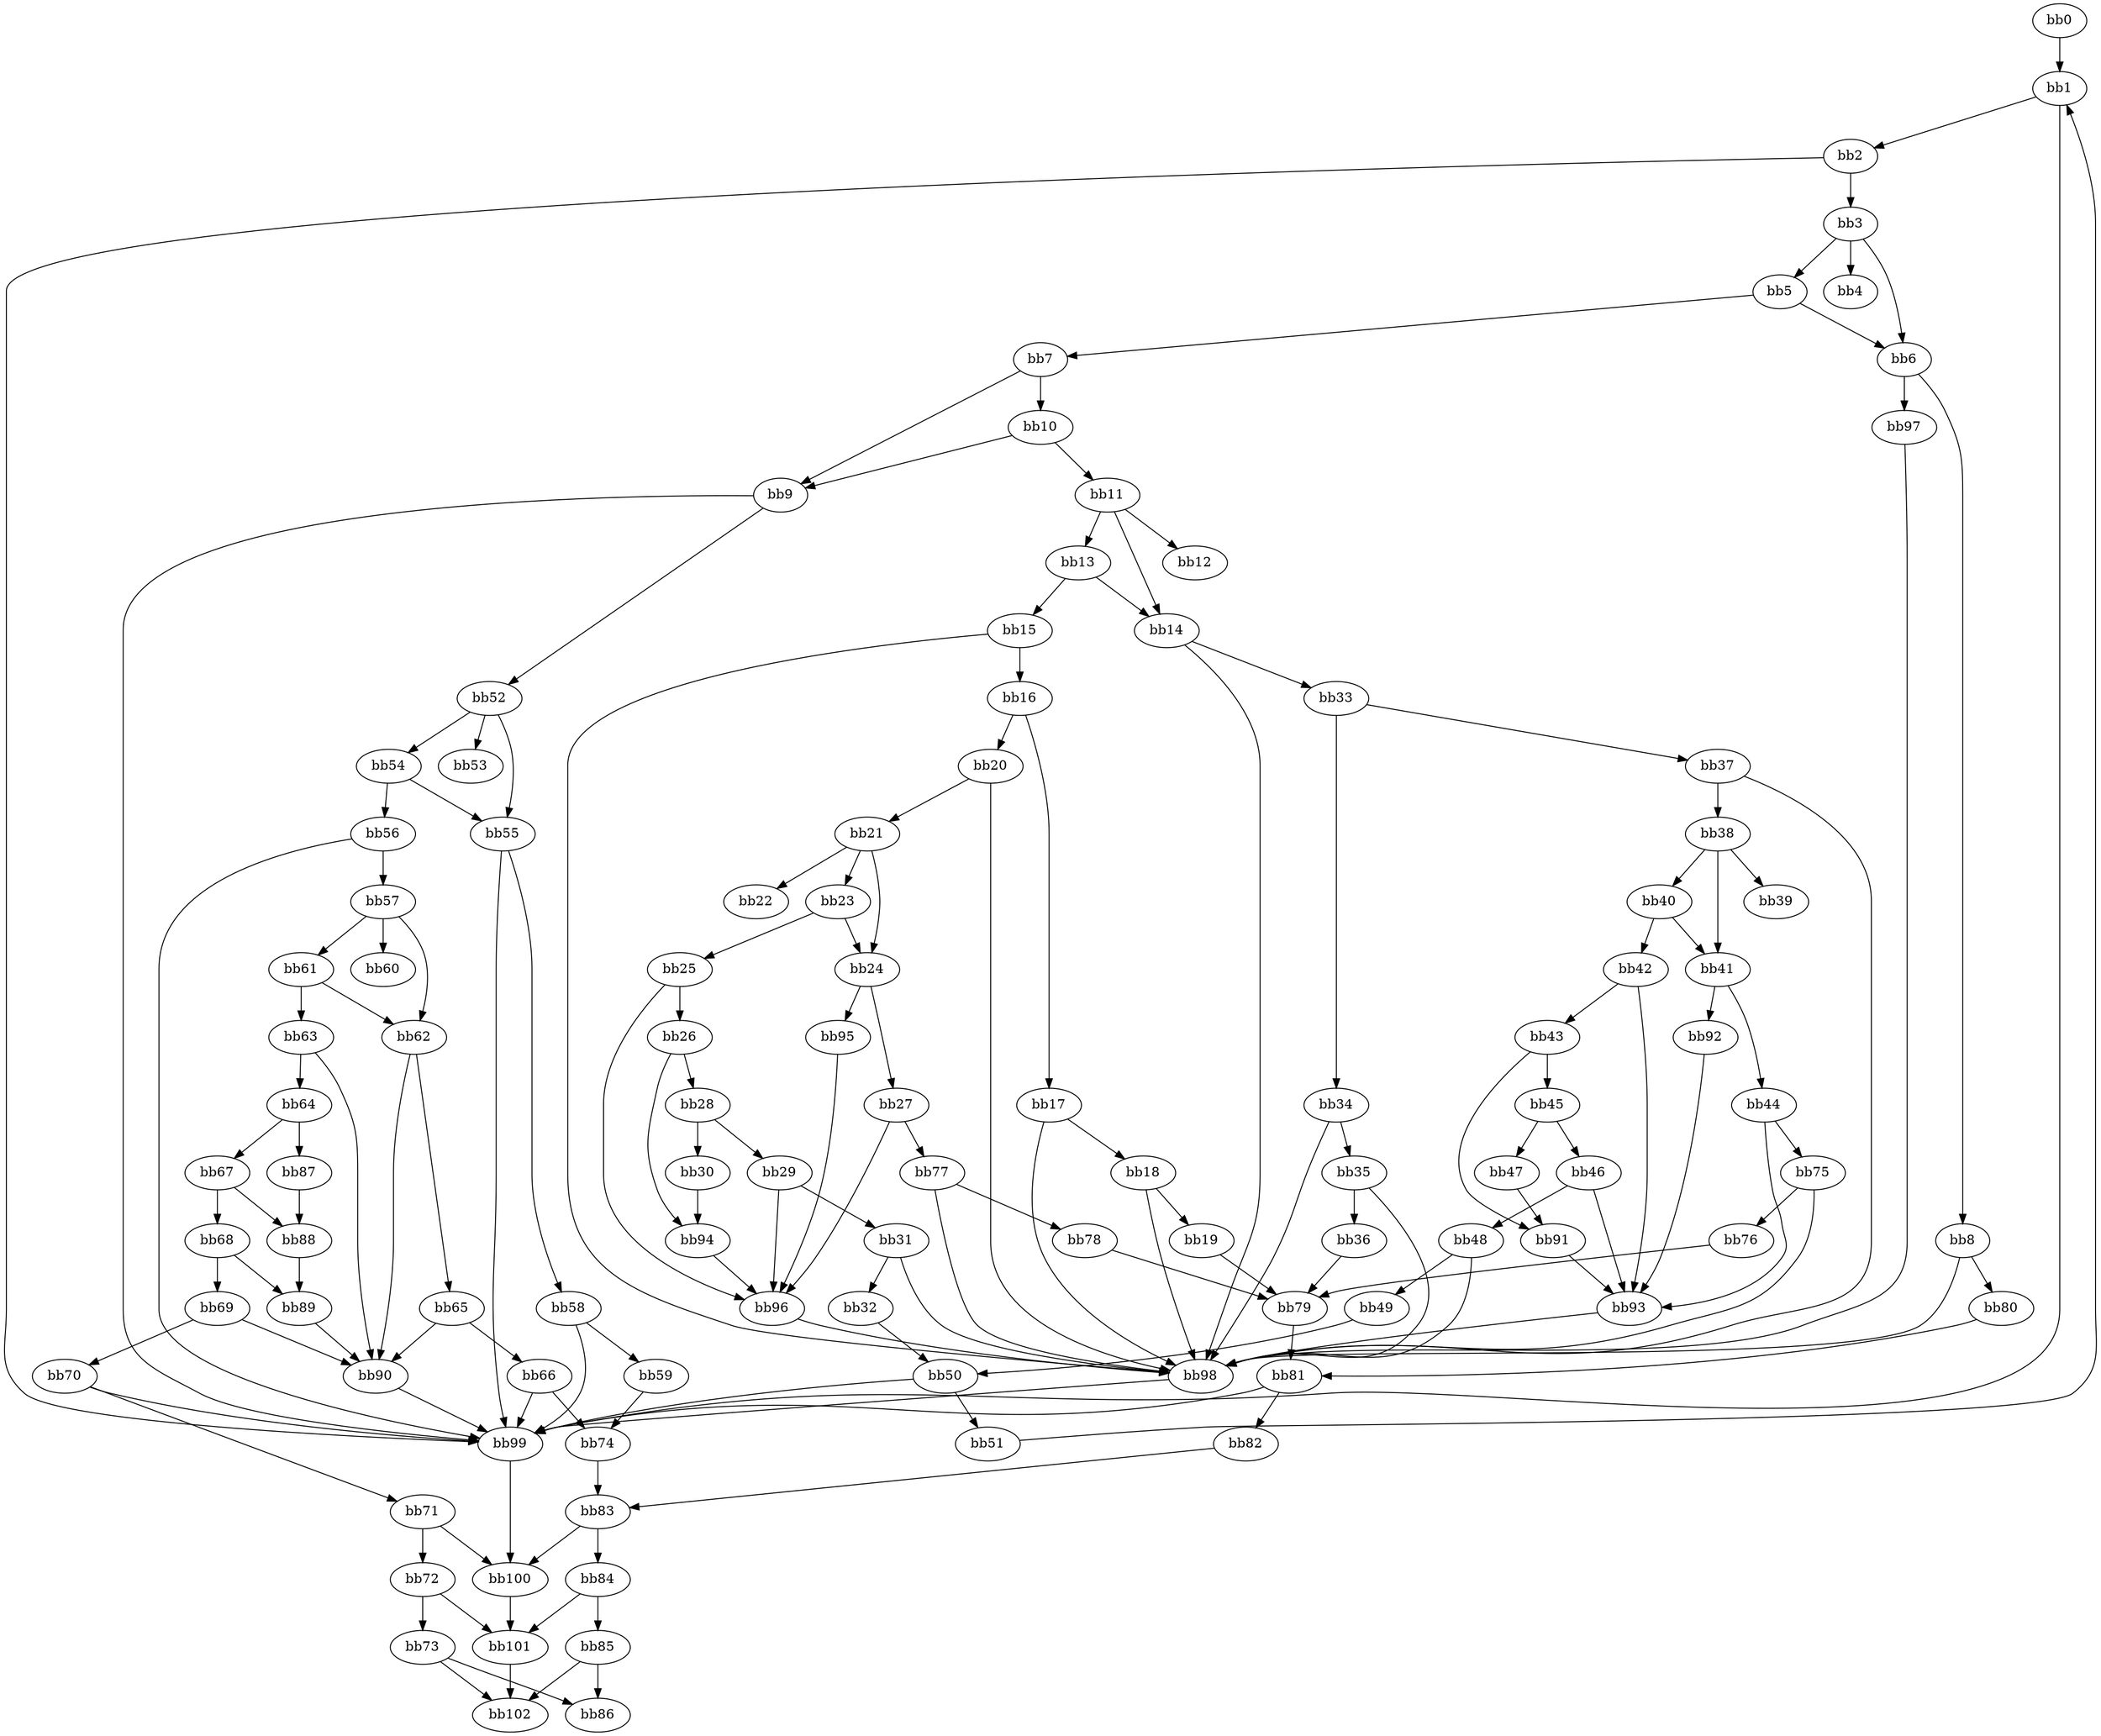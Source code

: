 digraph {
    0 [ label = "bb0\l" ]
    1 [ label = "bb1\l" ]
    2 [ label = "bb2\l" ]
    3 [ label = "bb3\l" ]
    4 [ label = "bb4\l" ]
    5 [ label = "bb5\l" ]
    6 [ label = "bb6\l" ]
    7 [ label = "bb7\l" ]
    8 [ label = "bb8\l" ]
    9 [ label = "bb9\l" ]
    10 [ label = "bb10\l" ]
    11 [ label = "bb11\l" ]
    12 [ label = "bb12\l" ]
    13 [ label = "bb13\l" ]
    14 [ label = "bb14\l" ]
    15 [ label = "bb15\l" ]
    16 [ label = "bb16\l" ]
    17 [ label = "bb17\l" ]
    18 [ label = "bb18\l" ]
    19 [ label = "bb19\l" ]
    20 [ label = "bb20\l" ]
    21 [ label = "bb21\l" ]
    22 [ label = "bb22\l" ]
    23 [ label = "bb23\l" ]
    24 [ label = "bb24\l" ]
    25 [ label = "bb25\l" ]
    26 [ label = "bb26\l" ]
    27 [ label = "bb27\l" ]
    28 [ label = "bb28\l" ]
    29 [ label = "bb29\l" ]
    30 [ label = "bb30\l" ]
    31 [ label = "bb31\l" ]
    32 [ label = "bb32\l" ]
    33 [ label = "bb33\l" ]
    34 [ label = "bb34\l" ]
    35 [ label = "bb35\l" ]
    36 [ label = "bb36\l" ]
    37 [ label = "bb37\l" ]
    38 [ label = "bb38\l" ]
    39 [ label = "bb39\l" ]
    40 [ label = "bb40\l" ]
    41 [ label = "bb41\l" ]
    42 [ label = "bb42\l" ]
    43 [ label = "bb43\l" ]
    44 [ label = "bb44\l" ]
    45 [ label = "bb45\l" ]
    46 [ label = "bb46\l" ]
    47 [ label = "bb47\l" ]
    48 [ label = "bb48\l" ]
    49 [ label = "bb49\l" ]
    50 [ label = "bb50\l" ]
    51 [ label = "bb51\l" ]
    52 [ label = "bb52\l" ]
    53 [ label = "bb53\l" ]
    54 [ label = "bb54\l" ]
    55 [ label = "bb55\l" ]
    56 [ label = "bb56\l" ]
    57 [ label = "bb57\l" ]
    58 [ label = "bb58\l" ]
    59 [ label = "bb59\l" ]
    60 [ label = "bb60\l" ]
    61 [ label = "bb61\l" ]
    62 [ label = "bb62\l" ]
    63 [ label = "bb63\l" ]
    64 [ label = "bb64\l" ]
    65 [ label = "bb65\l" ]
    66 [ label = "bb66\l" ]
    67 [ label = "bb67\l" ]
    68 [ label = "bb68\l" ]
    69 [ label = "bb69\l" ]
    70 [ label = "bb70\l" ]
    71 [ label = "bb71\l" ]
    72 [ label = "bb72\l" ]
    73 [ label = "bb73\l" ]
    74 [ label = "bb74\l" ]
    75 [ label = "bb75\l" ]
    76 [ label = "bb76\l" ]
    77 [ label = "bb77\l" ]
    78 [ label = "bb78\l" ]
    79 [ label = "bb79\l" ]
    80 [ label = "bb80\l" ]
    81 [ label = "bb81\l" ]
    82 [ label = "bb82\l" ]
    83 [ label = "bb83\l" ]
    84 [ label = "bb84\l" ]
    85 [ label = "bb85\l" ]
    86 [ label = "bb86\l" ]
    87 [ label = "bb87\l" ]
    88 [ label = "bb88\l" ]
    89 [ label = "bb89\l" ]
    90 [ label = "bb90\l" ]
    91 [ label = "bb91\l" ]
    92 [ label = "bb92\l" ]
    93 [ label = "bb93\l" ]
    94 [ label = "bb94\l" ]
    95 [ label = "bb95\l" ]
    96 [ label = "bb96\l" ]
    97 [ label = "bb97\l" ]
    98 [ label = "bb98\l" ]
    99 [ label = "bb99\l" ]
    100 [ label = "bb100\l" ]
    101 [ label = "bb101\l" ]
    102 [ label = "bb102\l" ]
    0 -> 1 [ ]
    1 -> 2 [ ]
    1 -> 99 [ ]
    2 -> 3 [ ]
    2 -> 99 [ ]
    3 -> 4 [ ]
    3 -> 5 [ ]
    3 -> 6 [ ]
    5 -> 6 [ ]
    5 -> 7 [ ]
    6 -> 8 [ ]
    6 -> 97 [ ]
    7 -> 9 [ ]
    7 -> 10 [ ]
    8 -> 80 [ ]
    8 -> 98 [ ]
    9 -> 52 [ ]
    9 -> 99 [ ]
    10 -> 9 [ ]
    10 -> 11 [ ]
    11 -> 12 [ ]
    11 -> 13 [ ]
    11 -> 14 [ ]
    13 -> 14 [ ]
    13 -> 15 [ ]
    14 -> 33 [ ]
    14 -> 98 [ ]
    15 -> 16 [ ]
    15 -> 98 [ ]
    16 -> 17 [ ]
    16 -> 20 [ ]
    17 -> 18 [ ]
    17 -> 98 [ ]
    18 -> 19 [ ]
    18 -> 98 [ ]
    19 -> 79 [ ]
    20 -> 21 [ ]
    20 -> 98 [ ]
    21 -> 22 [ ]
    21 -> 23 [ ]
    21 -> 24 [ ]
    23 -> 24 [ ]
    23 -> 25 [ ]
    24 -> 27 [ ]
    24 -> 95 [ ]
    25 -> 26 [ ]
    25 -> 96 [ ]
    26 -> 28 [ ]
    26 -> 94 [ ]
    27 -> 77 [ ]
    27 -> 96 [ ]
    28 -> 29 [ ]
    28 -> 30 [ ]
    29 -> 31 [ ]
    29 -> 96 [ ]
    30 -> 94 [ ]
    31 -> 32 [ ]
    31 -> 98 [ ]
    32 -> 50 [ ]
    33 -> 34 [ ]
    33 -> 37 [ ]
    34 -> 35 [ ]
    34 -> 98 [ ]
    35 -> 36 [ ]
    35 -> 98 [ ]
    36 -> 79 [ ]
    37 -> 38 [ ]
    37 -> 98 [ ]
    38 -> 39 [ ]
    38 -> 40 [ ]
    38 -> 41 [ ]
    40 -> 41 [ ]
    40 -> 42 [ ]
    41 -> 44 [ ]
    41 -> 92 [ ]
    42 -> 43 [ ]
    42 -> 93 [ ]
    43 -> 45 [ ]
    43 -> 91 [ ]
    44 -> 75 [ ]
    44 -> 93 [ ]
    45 -> 46 [ ]
    45 -> 47 [ ]
    46 -> 48 [ ]
    46 -> 93 [ ]
    47 -> 91 [ ]
    48 -> 49 [ ]
    48 -> 98 [ ]
    49 -> 50 [ ]
    50 -> 51 [ ]
    50 -> 99 [ ]
    51 -> 1 [ ]
    52 -> 53 [ ]
    52 -> 54 [ ]
    52 -> 55 [ ]
    54 -> 55 [ ]
    54 -> 56 [ ]
    55 -> 58 [ ]
    55 -> 99 [ ]
    56 -> 57 [ ]
    56 -> 99 [ ]
    57 -> 60 [ ]
    57 -> 61 [ ]
    57 -> 62 [ ]
    58 -> 59 [ ]
    58 -> 99 [ ]
    59 -> 74 [ ]
    61 -> 62 [ ]
    61 -> 63 [ ]
    62 -> 65 [ ]
    62 -> 90 [ ]
    63 -> 64 [ ]
    63 -> 90 [ ]
    64 -> 67 [ ]
    64 -> 87 [ ]
    65 -> 66 [ ]
    65 -> 90 [ ]
    66 -> 74 [ ]
    66 -> 99 [ ]
    67 -> 68 [ ]
    67 -> 88 [ ]
    68 -> 69 [ ]
    68 -> 89 [ ]
    69 -> 70 [ ]
    69 -> 90 [ ]
    70 -> 71 [ ]
    70 -> 99 [ ]
    71 -> 72 [ ]
    71 -> 100 [ ]
    72 -> 73 [ ]
    72 -> 101 [ ]
    73 -> 86 [ ]
    73 -> 102 [ ]
    74 -> 83 [ ]
    75 -> 76 [ ]
    75 -> 98 [ ]
    76 -> 79 [ ]
    77 -> 78 [ ]
    77 -> 98 [ ]
    78 -> 79 [ ]
    79 -> 81 [ ]
    80 -> 81 [ ]
    81 -> 82 [ ]
    81 -> 99 [ ]
    82 -> 83 [ ]
    83 -> 84 [ ]
    83 -> 100 [ ]
    84 -> 85 [ ]
    84 -> 101 [ ]
    85 -> 86 [ ]
    85 -> 102 [ ]
    87 -> 88 [ ]
    88 -> 89 [ ]
    89 -> 90 [ ]
    90 -> 99 [ ]
    91 -> 93 [ ]
    92 -> 93 [ ]
    93 -> 98 [ ]
    94 -> 96 [ ]
    95 -> 96 [ ]
    96 -> 98 [ ]
    97 -> 98 [ ]
    98 -> 99 [ ]
    99 -> 100 [ ]
    100 -> 101 [ ]
    101 -> 102 [ ]
}

